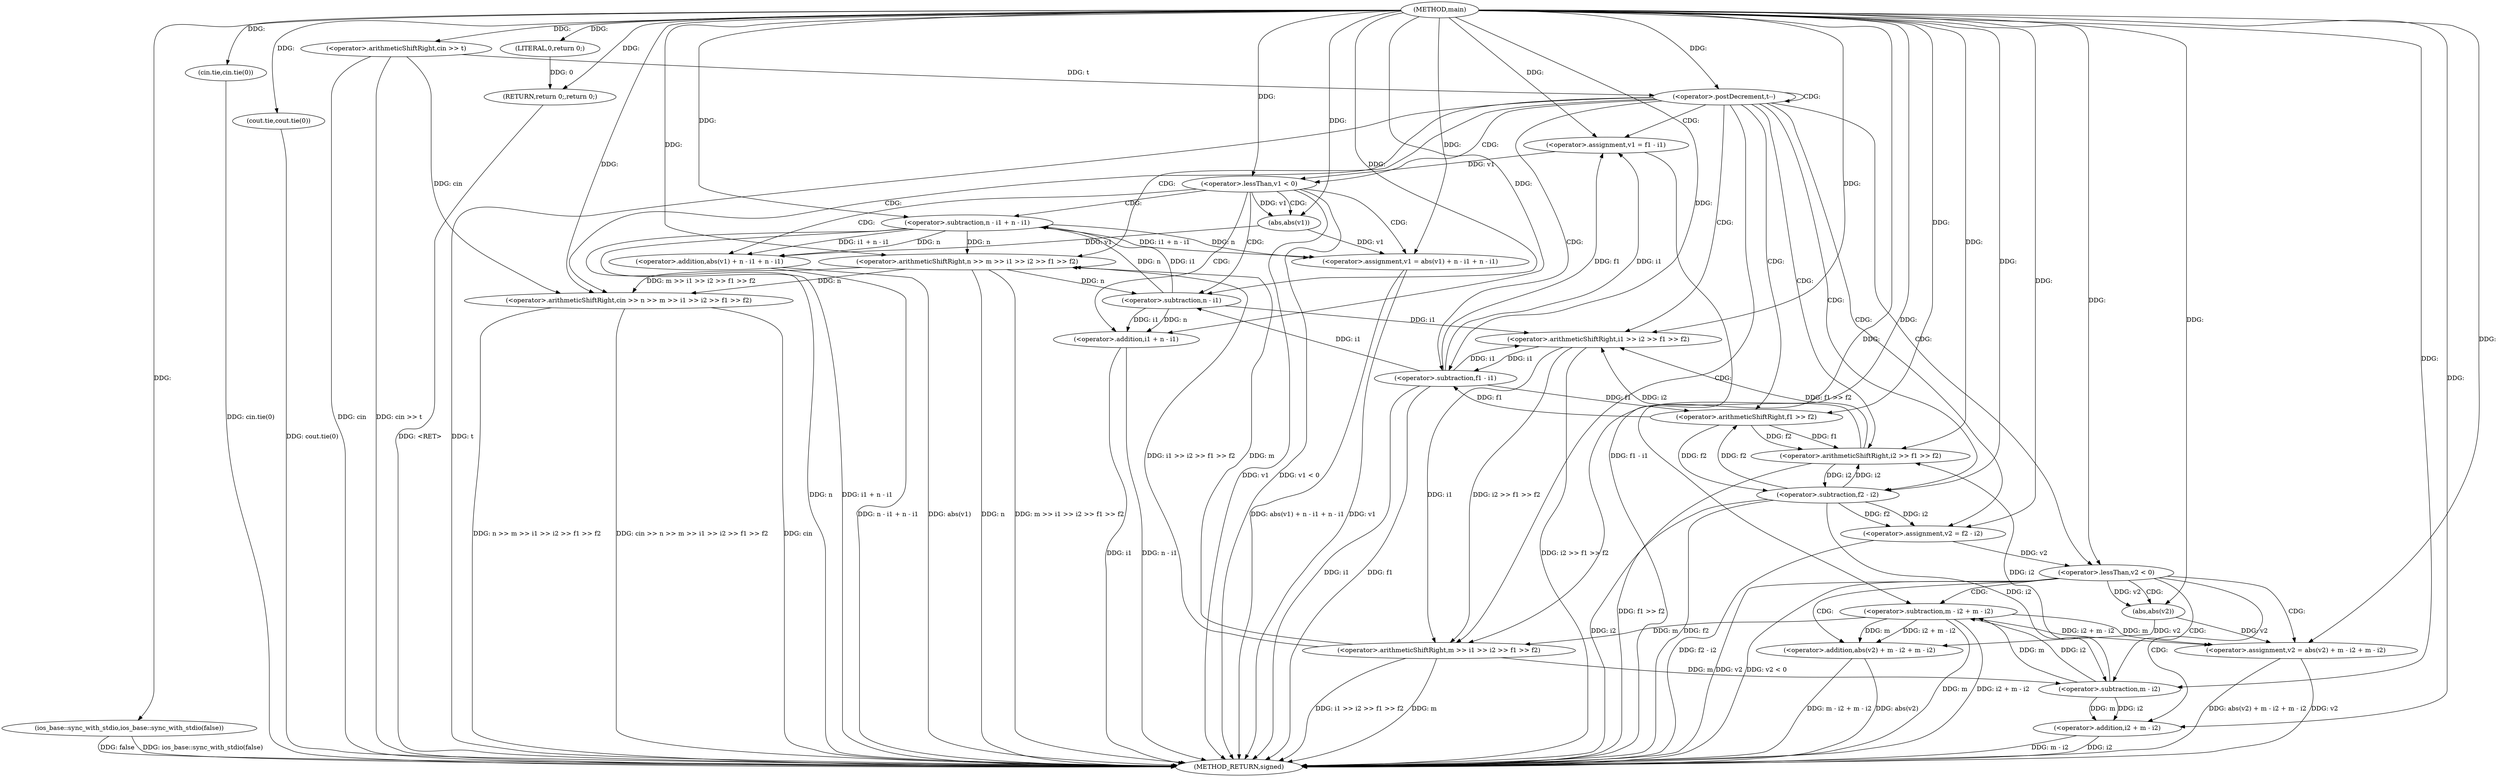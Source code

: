 digraph "main" {  
"1000444" [label = "(METHOD,main)" ]
"1000527" [label = "(METHOD_RETURN,signed)" ]
"1000446" [label = "(ios_base::sync_with_stdio,ios_base::sync_with_stdio(false))" ]
"1000448" [label = "(cin.tie,cin.tie(0))" ]
"1000450" [label = "(cout.tie,cout.tie(0))" ]
"1000453" [label = "(<operator>.arithmeticShiftRight,cin >> t)" ]
"1000525" [label = "(RETURN,return 0;,return 0;)" ]
"1000457" [label = "(<operator>.postDecrement,t--)" ]
"1000526" [label = "(LITERAL,0,return 0;)" ]
"1000466" [label = "(<operator>.arithmeticShiftRight,cin >> n >> m >> i1 >> i2 >> f1 >> f2)" ]
"1000480" [label = "(<operator>.assignment,v1 = f1 - i1)" ]
"1000486" [label = "(<operator>.assignment,v2 = f2 - i2)" ]
"1000492" [label = "(<operator>.lessThan,v1 < 0)" ]
"1000509" [label = "(<operator>.lessThan,v2 < 0)" ]
"1000468" [label = "(<operator>.arithmeticShiftRight,n >> m >> i1 >> i2 >> f1 >> f2)" ]
"1000482" [label = "(<operator>.subtraction,f1 - i1)" ]
"1000488" [label = "(<operator>.subtraction,f2 - i2)" ]
"1000496" [label = "(<operator>.assignment,v1 = abs(v1) + n - i1 + n - i1)" ]
"1000513" [label = "(<operator>.assignment,v2 = abs(v2) + m - i2 + m - i2)" ]
"1000470" [label = "(<operator>.arithmeticShiftRight,m >> i1 >> i2 >> f1 >> f2)" ]
"1000472" [label = "(<operator>.arithmeticShiftRight,i1 >> i2 >> f1 >> f2)" ]
"1000498" [label = "(<operator>.addition,abs(v1) + n - i1 + n - i1)" ]
"1000515" [label = "(<operator>.addition,abs(v2) + m - i2 + m - i2)" ]
"1000474" [label = "(<operator>.arithmeticShiftRight,i2 >> f1 >> f2)" ]
"1000499" [label = "(abs,abs(v1))" ]
"1000501" [label = "(<operator>.subtraction,n - i1 + n - i1)" ]
"1000516" [label = "(abs,abs(v2))" ]
"1000518" [label = "(<operator>.subtraction,m - i2 + m - i2)" ]
"1000476" [label = "(<operator>.arithmeticShiftRight,f1 >> f2)" ]
"1000503" [label = "(<operator>.addition,i1 + n - i1)" ]
"1000520" [label = "(<operator>.addition,i2 + m - i2)" ]
"1000505" [label = "(<operator>.subtraction,n - i1)" ]
"1000522" [label = "(<operator>.subtraction,m - i2)" ]
  "1000446" -> "1000527"  [ label = "DDG: ios_base::sync_with_stdio(false)"] 
  "1000448" -> "1000527"  [ label = "DDG: cin.tie(0)"] 
  "1000450" -> "1000527"  [ label = "DDG: cout.tie(0)"] 
  "1000453" -> "1000527"  [ label = "DDG: cin"] 
  "1000453" -> "1000527"  [ label = "DDG: cin >> t"] 
  "1000457" -> "1000527"  [ label = "DDG: t"] 
  "1000466" -> "1000527"  [ label = "DDG: cin"] 
  "1000468" -> "1000527"  [ label = "DDG: n"] 
  "1000470" -> "1000527"  [ label = "DDG: m"] 
  "1000474" -> "1000527"  [ label = "DDG: f1 >> f2"] 
  "1000472" -> "1000527"  [ label = "DDG: i2 >> f1 >> f2"] 
  "1000470" -> "1000527"  [ label = "DDG: i1 >> i2 >> f1 >> f2"] 
  "1000468" -> "1000527"  [ label = "DDG: m >> i1 >> i2 >> f1 >> f2"] 
  "1000466" -> "1000527"  [ label = "DDG: n >> m >> i1 >> i2 >> f1 >> f2"] 
  "1000466" -> "1000527"  [ label = "DDG: cin >> n >> m >> i1 >> i2 >> f1 >> f2"] 
  "1000482" -> "1000527"  [ label = "DDG: f1"] 
  "1000482" -> "1000527"  [ label = "DDG: i1"] 
  "1000480" -> "1000527"  [ label = "DDG: f1 - i1"] 
  "1000488" -> "1000527"  [ label = "DDG: f2"] 
  "1000488" -> "1000527"  [ label = "DDG: i2"] 
  "1000486" -> "1000527"  [ label = "DDG: f2 - i2"] 
  "1000492" -> "1000527"  [ label = "DDG: v1"] 
  "1000492" -> "1000527"  [ label = "DDG: v1 < 0"] 
  "1000496" -> "1000527"  [ label = "DDG: v1"] 
  "1000498" -> "1000527"  [ label = "DDG: abs(v1)"] 
  "1000501" -> "1000527"  [ label = "DDG: n"] 
  "1000503" -> "1000527"  [ label = "DDG: i1"] 
  "1000503" -> "1000527"  [ label = "DDG: n - i1"] 
  "1000501" -> "1000527"  [ label = "DDG: i1 + n - i1"] 
  "1000498" -> "1000527"  [ label = "DDG: n - i1 + n - i1"] 
  "1000496" -> "1000527"  [ label = "DDG: abs(v1) + n - i1 + n - i1"] 
  "1000509" -> "1000527"  [ label = "DDG: v2"] 
  "1000509" -> "1000527"  [ label = "DDG: v2 < 0"] 
  "1000513" -> "1000527"  [ label = "DDG: v2"] 
  "1000515" -> "1000527"  [ label = "DDG: abs(v2)"] 
  "1000518" -> "1000527"  [ label = "DDG: m"] 
  "1000520" -> "1000527"  [ label = "DDG: i2"] 
  "1000520" -> "1000527"  [ label = "DDG: m - i2"] 
  "1000518" -> "1000527"  [ label = "DDG: i2 + m - i2"] 
  "1000515" -> "1000527"  [ label = "DDG: m - i2 + m - i2"] 
  "1000513" -> "1000527"  [ label = "DDG: abs(v2) + m - i2 + m - i2"] 
  "1000525" -> "1000527"  [ label = "DDG: <RET>"] 
  "1000446" -> "1000527"  [ label = "DDG: false"] 
  "1000526" -> "1000525"  [ label = "DDG: 0"] 
  "1000444" -> "1000525"  [ label = "DDG: "] 
  "1000444" -> "1000446"  [ label = "DDG: "] 
  "1000444" -> "1000448"  [ label = "DDG: "] 
  "1000444" -> "1000450"  [ label = "DDG: "] 
  "1000444" -> "1000453"  [ label = "DDG: "] 
  "1000444" -> "1000526"  [ label = "DDG: "] 
  "1000453" -> "1000457"  [ label = "DDG: t"] 
  "1000444" -> "1000457"  [ label = "DDG: "] 
  "1000482" -> "1000480"  [ label = "DDG: i1"] 
  "1000482" -> "1000480"  [ label = "DDG: f1"] 
  "1000488" -> "1000486"  [ label = "DDG: i2"] 
  "1000488" -> "1000486"  [ label = "DDG: f2"] 
  "1000453" -> "1000466"  [ label = "DDG: cin"] 
  "1000444" -> "1000466"  [ label = "DDG: "] 
  "1000468" -> "1000466"  [ label = "DDG: m >> i1 >> i2 >> f1 >> f2"] 
  "1000468" -> "1000466"  [ label = "DDG: n"] 
  "1000444" -> "1000480"  [ label = "DDG: "] 
  "1000444" -> "1000486"  [ label = "DDG: "] 
  "1000501" -> "1000468"  [ label = "DDG: n"] 
  "1000444" -> "1000468"  [ label = "DDG: "] 
  "1000470" -> "1000468"  [ label = "DDG: m"] 
  "1000470" -> "1000468"  [ label = "DDG: i1 >> i2 >> f1 >> f2"] 
  "1000476" -> "1000482"  [ label = "DDG: f1"] 
  "1000444" -> "1000482"  [ label = "DDG: "] 
  "1000472" -> "1000482"  [ label = "DDG: i1"] 
  "1000476" -> "1000488"  [ label = "DDG: f2"] 
  "1000444" -> "1000488"  [ label = "DDG: "] 
  "1000474" -> "1000488"  [ label = "DDG: i2"] 
  "1000480" -> "1000492"  [ label = "DDG: v1"] 
  "1000444" -> "1000492"  [ label = "DDG: "] 
  "1000499" -> "1000496"  [ label = "DDG: v1"] 
  "1000501" -> "1000496"  [ label = "DDG: i1 + n - i1"] 
  "1000501" -> "1000496"  [ label = "DDG: n"] 
  "1000486" -> "1000509"  [ label = "DDG: v2"] 
  "1000444" -> "1000509"  [ label = "DDG: "] 
  "1000518" -> "1000513"  [ label = "DDG: i2 + m - i2"] 
  "1000518" -> "1000513"  [ label = "DDG: m"] 
  "1000516" -> "1000513"  [ label = "DDG: v2"] 
  "1000518" -> "1000470"  [ label = "DDG: m"] 
  "1000444" -> "1000470"  [ label = "DDG: "] 
  "1000472" -> "1000470"  [ label = "DDG: i1"] 
  "1000472" -> "1000470"  [ label = "DDG: i2 >> f1 >> f2"] 
  "1000444" -> "1000496"  [ label = "DDG: "] 
  "1000444" -> "1000513"  [ label = "DDG: "] 
  "1000482" -> "1000472"  [ label = "DDG: i1"] 
  "1000444" -> "1000472"  [ label = "DDG: "] 
  "1000505" -> "1000472"  [ label = "DDG: i1"] 
  "1000474" -> "1000472"  [ label = "DDG: i2"] 
  "1000474" -> "1000472"  [ label = "DDG: f1 >> f2"] 
  "1000499" -> "1000498"  [ label = "DDG: v1"] 
  "1000501" -> "1000498"  [ label = "DDG: i1 + n - i1"] 
  "1000501" -> "1000498"  [ label = "DDG: n"] 
  "1000516" -> "1000515"  [ label = "DDG: v2"] 
  "1000518" -> "1000515"  [ label = "DDG: i2 + m - i2"] 
  "1000518" -> "1000515"  [ label = "DDG: m"] 
  "1000488" -> "1000474"  [ label = "DDG: i2"] 
  "1000444" -> "1000474"  [ label = "DDG: "] 
  "1000522" -> "1000474"  [ label = "DDG: i2"] 
  "1000476" -> "1000474"  [ label = "DDG: f1"] 
  "1000476" -> "1000474"  [ label = "DDG: f2"] 
  "1000492" -> "1000499"  [ label = "DDG: v1"] 
  "1000444" -> "1000499"  [ label = "DDG: "] 
  "1000505" -> "1000501"  [ label = "DDG: n"] 
  "1000444" -> "1000501"  [ label = "DDG: "] 
  "1000505" -> "1000501"  [ label = "DDG: i1"] 
  "1000509" -> "1000516"  [ label = "DDG: v2"] 
  "1000444" -> "1000516"  [ label = "DDG: "] 
  "1000522" -> "1000518"  [ label = "DDG: m"] 
  "1000444" -> "1000518"  [ label = "DDG: "] 
  "1000522" -> "1000518"  [ label = "DDG: i2"] 
  "1000482" -> "1000476"  [ label = "DDG: f1"] 
  "1000444" -> "1000476"  [ label = "DDG: "] 
  "1000488" -> "1000476"  [ label = "DDG: f2"] 
  "1000505" -> "1000503"  [ label = "DDG: i1"] 
  "1000444" -> "1000503"  [ label = "DDG: "] 
  "1000505" -> "1000503"  [ label = "DDG: n"] 
  "1000522" -> "1000520"  [ label = "DDG: i2"] 
  "1000444" -> "1000520"  [ label = "DDG: "] 
  "1000522" -> "1000520"  [ label = "DDG: m"] 
  "1000468" -> "1000505"  [ label = "DDG: n"] 
  "1000444" -> "1000505"  [ label = "DDG: "] 
  "1000482" -> "1000505"  [ label = "DDG: i1"] 
  "1000470" -> "1000522"  [ label = "DDG: m"] 
  "1000444" -> "1000522"  [ label = "DDG: "] 
  "1000488" -> "1000522"  [ label = "DDG: i2"] 
  "1000457" -> "1000474"  [ label = "CDG: "] 
  "1000457" -> "1000466"  [ label = "CDG: "] 
  "1000457" -> "1000486"  [ label = "CDG: "] 
  "1000457" -> "1000488"  [ label = "CDG: "] 
  "1000457" -> "1000457"  [ label = "CDG: "] 
  "1000457" -> "1000482"  [ label = "CDG: "] 
  "1000457" -> "1000492"  [ label = "CDG: "] 
  "1000457" -> "1000476"  [ label = "CDG: "] 
  "1000457" -> "1000470"  [ label = "CDG: "] 
  "1000457" -> "1000509"  [ label = "CDG: "] 
  "1000457" -> "1000468"  [ label = "CDG: "] 
  "1000457" -> "1000472"  [ label = "CDG: "] 
  "1000457" -> "1000480"  [ label = "CDG: "] 
  "1000492" -> "1000503"  [ label = "CDG: "] 
  "1000492" -> "1000496"  [ label = "CDG: "] 
  "1000492" -> "1000498"  [ label = "CDG: "] 
  "1000492" -> "1000499"  [ label = "CDG: "] 
  "1000492" -> "1000501"  [ label = "CDG: "] 
  "1000492" -> "1000505"  [ label = "CDG: "] 
  "1000509" -> "1000520"  [ label = "CDG: "] 
  "1000509" -> "1000513"  [ label = "CDG: "] 
  "1000509" -> "1000518"  [ label = "CDG: "] 
  "1000509" -> "1000516"  [ label = "CDG: "] 
  "1000509" -> "1000515"  [ label = "CDG: "] 
  "1000509" -> "1000522"  [ label = "CDG: "] 
}
